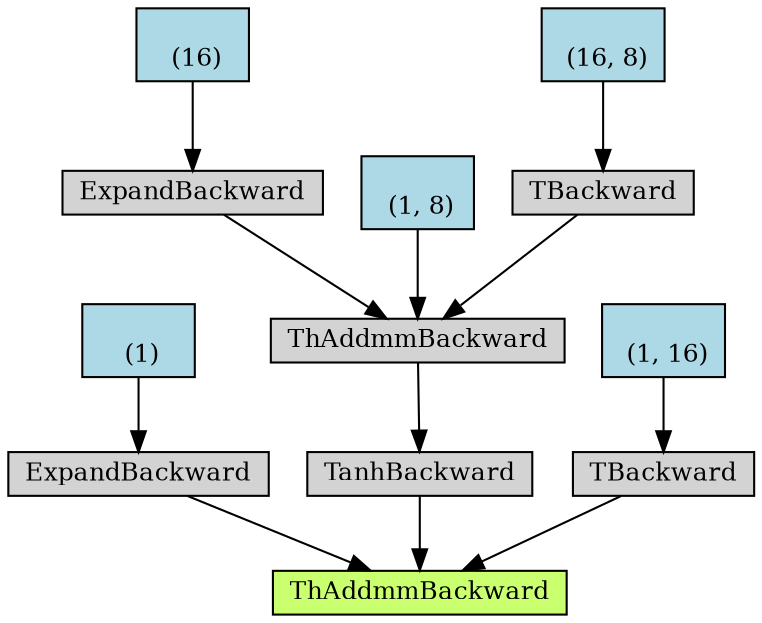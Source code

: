 digraph {
	graph [size="12,12"]
	node [align=left fontsize=12 height=0.2 ranksep=0.1 shape=box style=filled]
	139941127023024 [label=ThAddmmBackward fillcolor=darkolivegreen1]
	139941122579984 -> 139941127023024
	139941122579984 [label=ExpandBackward]
	139941122640640 -> 139941122579984
	139941122640640 [label="
 (1)" fillcolor=lightblue]
	139941122580208 -> 139941127023024
	139941122580208 [label=TanhBackward]
	139941122147216 -> 139941122580208
	139941122147216 [label=ThAddmmBackward]
	139941122146992 -> 139941122147216
	139941122146992 [label=ExpandBackward]
	139941122253600 -> 139941122146992
	139941122253600 [label="
 (16)" fillcolor=lightblue]
	139941122214824 -> 139941122147216
	139941122214824 [label="
 (1, 8)" fillcolor=lightblue]
	139941122253488 -> 139941122147216
	139941122253488 [label=TBackward]
	139941122253768 -> 139941122253488
	139941122253768 [label="
 (16, 8)" fillcolor=lightblue]
	139941122639464 -> 139941127023024
	139941122639464 [label=TBackward]
	139941122578640 -> 139941122639464
	139941122578640 [label="
 (1, 16)" fillcolor=lightblue]
}
